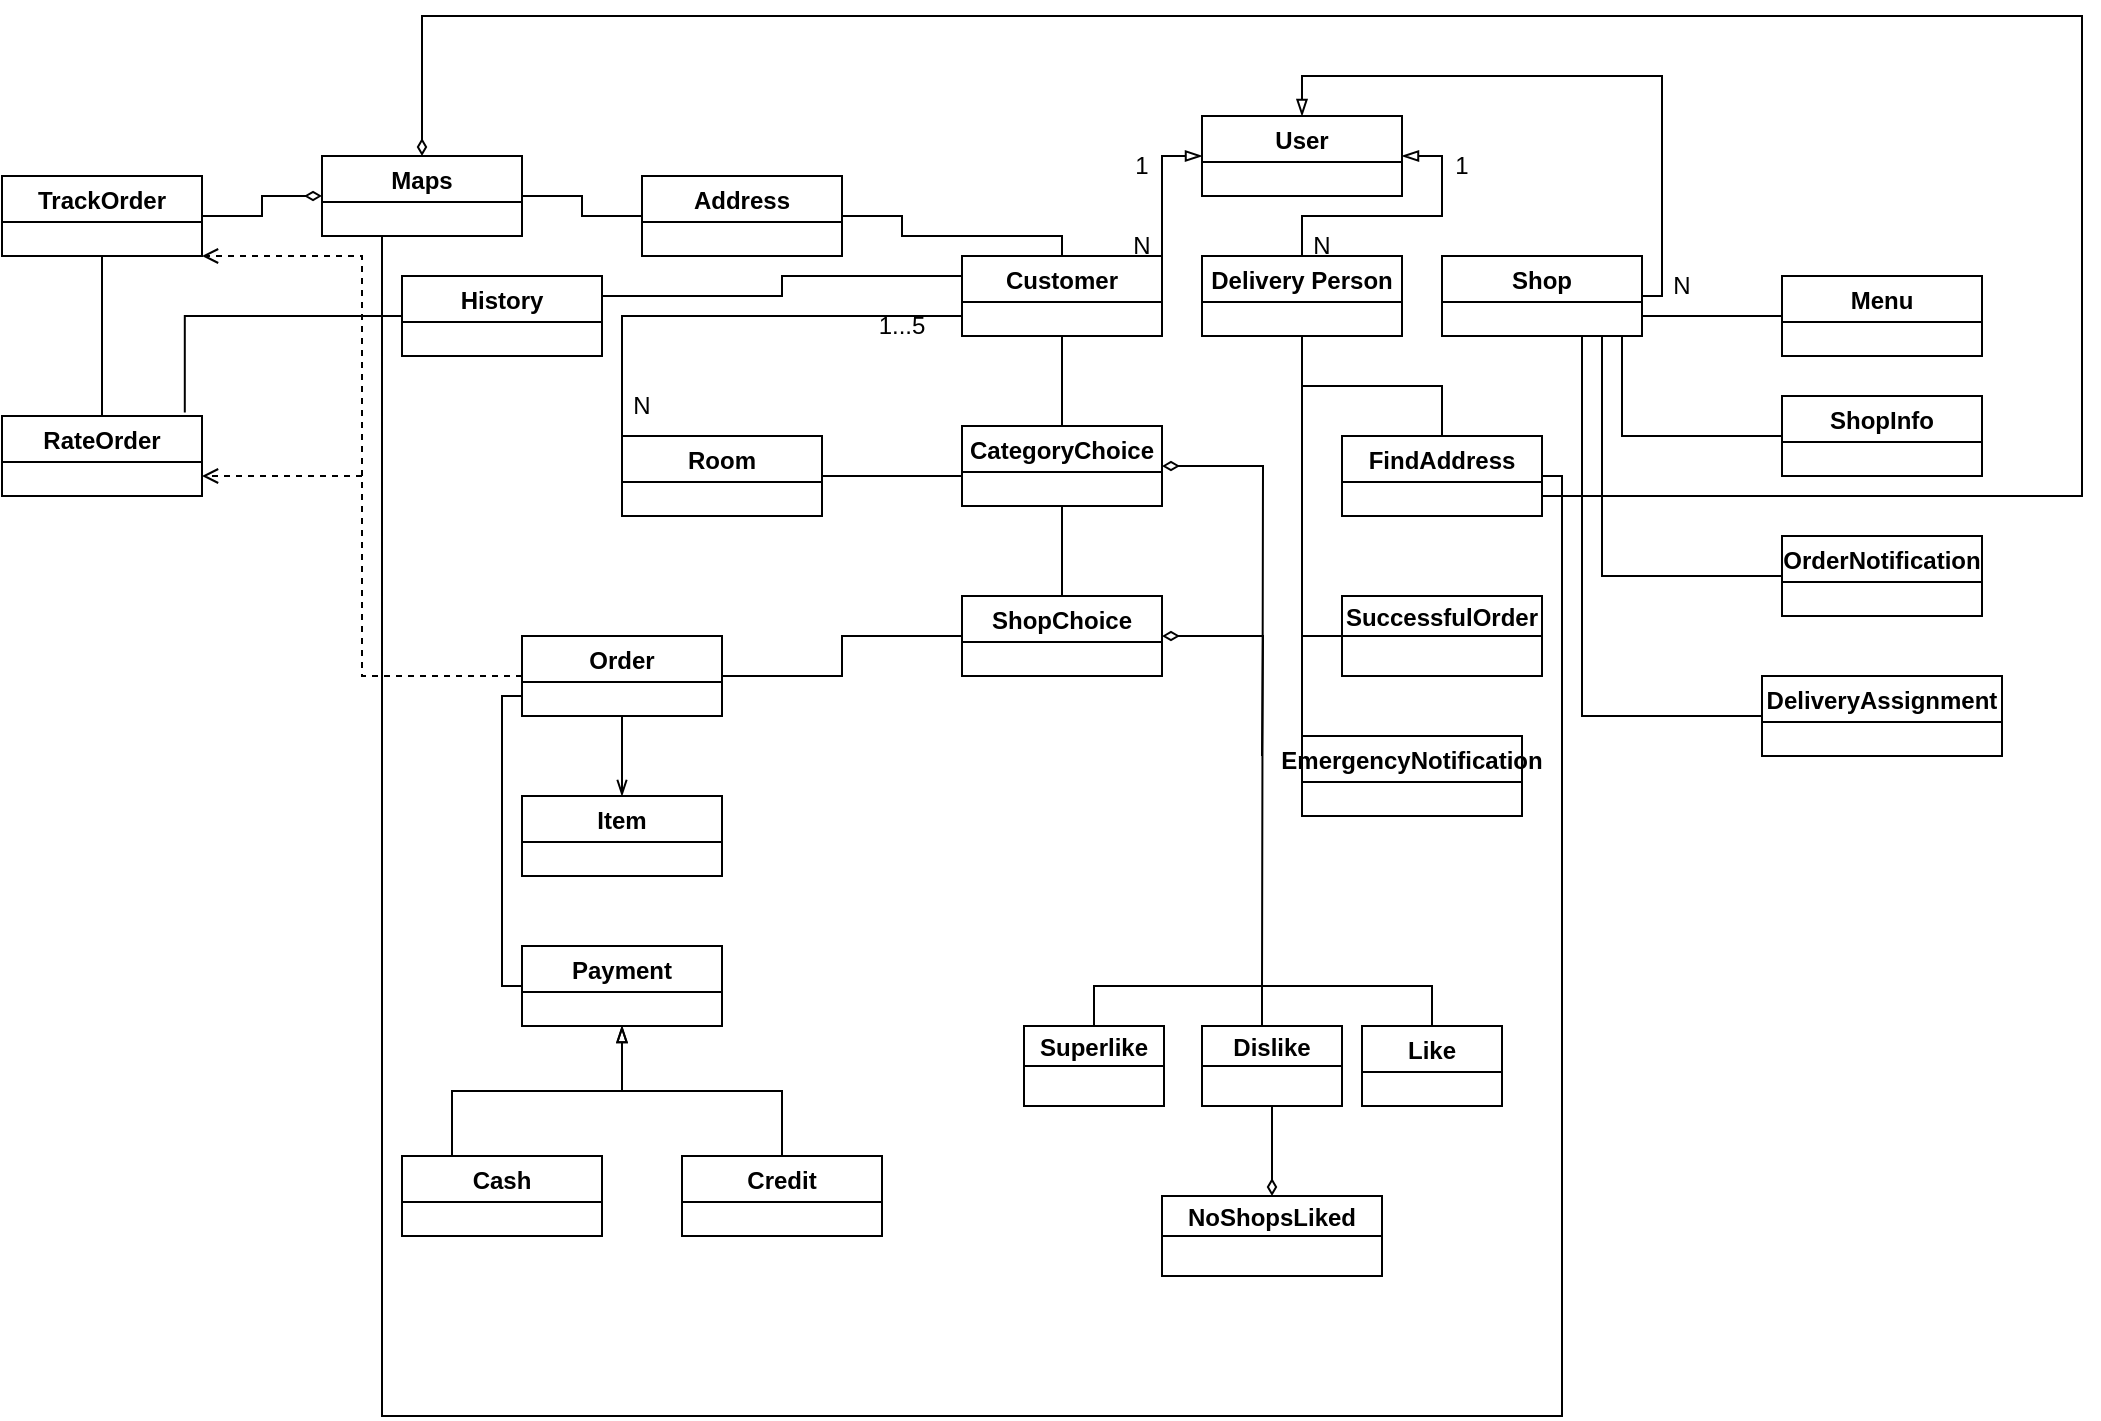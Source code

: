<mxfile version="17.1.3" type="device"><diagram id="C5RBs43oDa-KdzZeNtuy" name="Page-1"><mxGraphModel dx="1869" dy="579" grid="1" gridSize="10" guides="1" tooltips="1" connect="1" arrows="1" fold="1" page="1" pageScale="1" pageWidth="827" pageHeight="1169" math="0" shadow="0"><root><mxCell id="WIyWlLk6GJQsqaUBKTNV-0"/><mxCell id="WIyWlLk6GJQsqaUBKTNV-1" parent="WIyWlLk6GJQsqaUBKTNV-0"/><mxCell id="xjHALMykKhGBJ_4_-0D8-4" value="User" style="swimlane;" vertex="1" parent="WIyWlLk6GJQsqaUBKTNV-1"><mxGeometry x="370" y="150" width="100" height="40" as="geometry"/></mxCell><mxCell id="xjHALMykKhGBJ_4_-0D8-8" style="edgeStyle=orthogonalEdgeStyle;rounded=0;orthogonalLoop=1;jettySize=auto;html=1;entryX=0;entryY=0.5;entryDx=0;entryDy=0;endArrow=blockThin;endFill=0;" edge="1" parent="WIyWlLk6GJQsqaUBKTNV-1" source="xjHALMykKhGBJ_4_-0D8-5" target="xjHALMykKhGBJ_4_-0D8-4"><mxGeometry relative="1" as="geometry"><Array as="points"><mxPoint x="350" y="170"/></Array></mxGeometry></mxCell><mxCell id="xjHALMykKhGBJ_4_-0D8-32" style="edgeStyle=orthogonalEdgeStyle;rounded=0;orthogonalLoop=1;jettySize=auto;html=1;entryX=0.5;entryY=0;entryDx=0;entryDy=0;endArrow=none;endFill=0;" edge="1" parent="WIyWlLk6GJQsqaUBKTNV-1" source="xjHALMykKhGBJ_4_-0D8-5" target="xjHALMykKhGBJ_4_-0D8-31"><mxGeometry relative="1" as="geometry"><Array as="points"><mxPoint x="80" y="250"/></Array></mxGeometry></mxCell><mxCell id="xjHALMykKhGBJ_4_-0D8-60" style="edgeStyle=orthogonalEdgeStyle;rounded=0;orthogonalLoop=1;jettySize=auto;html=1;entryX=1;entryY=0.5;entryDx=0;entryDy=0;startArrow=none;startFill=0;endArrow=none;endFill=0;" edge="1" parent="WIyWlLk6GJQsqaUBKTNV-1" source="xjHALMykKhGBJ_4_-0D8-5" target="xjHALMykKhGBJ_4_-0D8-59"><mxGeometry relative="1" as="geometry"><Array as="points"><mxPoint x="300" y="210"/><mxPoint x="220" y="210"/><mxPoint x="220" y="200"/></Array></mxGeometry></mxCell><mxCell id="xjHALMykKhGBJ_4_-0D8-72" style="edgeStyle=orthogonalEdgeStyle;rounded=0;orthogonalLoop=1;jettySize=auto;html=1;exitX=0.5;exitY=1;exitDx=0;exitDy=0;entryX=0.5;entryY=0;entryDx=0;entryDy=0;startArrow=none;startFill=0;endArrow=none;endFill=0;" edge="1" parent="WIyWlLk6GJQsqaUBKTNV-1" source="xjHALMykKhGBJ_4_-0D8-5" target="xjHALMykKhGBJ_4_-0D8-53"><mxGeometry relative="1" as="geometry"/></mxCell><mxCell id="xjHALMykKhGBJ_4_-0D8-107" style="edgeStyle=orthogonalEdgeStyle;rounded=0;orthogonalLoop=1;jettySize=auto;html=1;exitX=0;exitY=0.25;exitDx=0;exitDy=0;entryX=1;entryY=0.25;entryDx=0;entryDy=0;startArrow=none;startFill=0;endArrow=none;endFill=0;" edge="1" parent="WIyWlLk6GJQsqaUBKTNV-1" source="xjHALMykKhGBJ_4_-0D8-5" target="xjHALMykKhGBJ_4_-0D8-106"><mxGeometry relative="1" as="geometry"/></mxCell><mxCell id="xjHALMykKhGBJ_4_-0D8-5" value="Customer" style="swimlane;" vertex="1" parent="WIyWlLk6GJQsqaUBKTNV-1"><mxGeometry x="250" y="220" width="100" height="40" as="geometry"/></mxCell><mxCell id="xjHALMykKhGBJ_4_-0D8-11" style="edgeStyle=orthogonalEdgeStyle;rounded=0;orthogonalLoop=1;jettySize=auto;html=1;entryX=1;entryY=0.5;entryDx=0;entryDy=0;endArrow=blockThin;endFill=0;" edge="1" parent="WIyWlLk6GJQsqaUBKTNV-1" source="xjHALMykKhGBJ_4_-0D8-6" target="xjHALMykKhGBJ_4_-0D8-4"><mxGeometry relative="1" as="geometry"/></mxCell><mxCell id="xjHALMykKhGBJ_4_-0D8-93" style="edgeStyle=orthogonalEdgeStyle;rounded=0;orthogonalLoop=1;jettySize=auto;html=1;entryX=0.5;entryY=0;entryDx=0;entryDy=0;startArrow=none;startFill=0;endArrow=none;endFill=0;" edge="1" parent="WIyWlLk6GJQsqaUBKTNV-1" source="xjHALMykKhGBJ_4_-0D8-6" target="xjHALMykKhGBJ_4_-0D8-92"><mxGeometry relative="1" as="geometry"/></mxCell><mxCell id="xjHALMykKhGBJ_4_-0D8-95" style="edgeStyle=orthogonalEdgeStyle;rounded=0;orthogonalLoop=1;jettySize=auto;html=1;startArrow=none;startFill=0;endArrow=none;endFill=0;" edge="1" parent="WIyWlLk6GJQsqaUBKTNV-1" source="xjHALMykKhGBJ_4_-0D8-6" target="xjHALMykKhGBJ_4_-0D8-94"><mxGeometry relative="1" as="geometry"><Array as="points"><mxPoint x="420" y="410"/></Array></mxGeometry></mxCell><mxCell id="xjHALMykKhGBJ_4_-0D8-105" style="edgeStyle=orthogonalEdgeStyle;rounded=0;orthogonalLoop=1;jettySize=auto;html=1;entryX=0;entryY=0.5;entryDx=0;entryDy=0;startArrow=none;startFill=0;endArrow=none;endFill=0;" edge="1" parent="WIyWlLk6GJQsqaUBKTNV-1" source="xjHALMykKhGBJ_4_-0D8-6" target="xjHALMykKhGBJ_4_-0D8-104"><mxGeometry relative="1" as="geometry"><Array as="points"><mxPoint x="420" y="480"/></Array></mxGeometry></mxCell><mxCell id="xjHALMykKhGBJ_4_-0D8-6" value="Delivery Person" style="swimlane;" vertex="1" parent="WIyWlLk6GJQsqaUBKTNV-1"><mxGeometry x="370" y="220" width="100" height="40" as="geometry"/></mxCell><mxCell id="xjHALMykKhGBJ_4_-0D8-14" style="edgeStyle=orthogonalEdgeStyle;rounded=0;orthogonalLoop=1;jettySize=auto;html=1;entryX=0.5;entryY=0;entryDx=0;entryDy=0;endArrow=blockThin;endFill=0;" edge="1" parent="WIyWlLk6GJQsqaUBKTNV-1" source="xjHALMykKhGBJ_4_-0D8-7" target="xjHALMykKhGBJ_4_-0D8-4"><mxGeometry relative="1" as="geometry"><Array as="points"><mxPoint x="600" y="240"/><mxPoint x="600" y="130"/><mxPoint x="420" y="130"/></Array></mxGeometry></mxCell><mxCell id="xjHALMykKhGBJ_4_-0D8-100" style="edgeStyle=orthogonalEdgeStyle;rounded=0;orthogonalLoop=1;jettySize=auto;html=1;entryX=0;entryY=0.5;entryDx=0;entryDy=0;startArrow=none;startFill=0;endArrow=none;endFill=0;" edge="1" parent="WIyWlLk6GJQsqaUBKTNV-1" source="xjHALMykKhGBJ_4_-0D8-7" target="xjHALMykKhGBJ_4_-0D8-96"><mxGeometry relative="1" as="geometry"><Array as="points"><mxPoint x="610" y="250"/><mxPoint x="610" y="250"/></Array></mxGeometry></mxCell><mxCell id="xjHALMykKhGBJ_4_-0D8-101" style="edgeStyle=orthogonalEdgeStyle;rounded=0;orthogonalLoop=1;jettySize=auto;html=1;entryX=0;entryY=0.5;entryDx=0;entryDy=0;startArrow=none;startFill=0;endArrow=none;endFill=0;" edge="1" parent="WIyWlLk6GJQsqaUBKTNV-1" target="xjHALMykKhGBJ_4_-0D8-97"><mxGeometry relative="1" as="geometry"><mxPoint x="580" y="260" as="sourcePoint"/><Array as="points"><mxPoint x="580" y="310"/></Array></mxGeometry></mxCell><mxCell id="xjHALMykKhGBJ_4_-0D8-102" style="edgeStyle=orthogonalEdgeStyle;rounded=0;orthogonalLoop=1;jettySize=auto;html=1;exitX=0.5;exitY=1;exitDx=0;exitDy=0;entryX=0;entryY=0.5;entryDx=0;entryDy=0;startArrow=none;startFill=0;endArrow=none;endFill=0;" edge="1" parent="WIyWlLk6GJQsqaUBKTNV-1" source="xjHALMykKhGBJ_4_-0D8-7" target="xjHALMykKhGBJ_4_-0D8-98"><mxGeometry relative="1" as="geometry"><Array as="points"><mxPoint x="570" y="260"/><mxPoint x="570" y="380"/></Array></mxGeometry></mxCell><mxCell id="xjHALMykKhGBJ_4_-0D8-103" style="edgeStyle=orthogonalEdgeStyle;rounded=0;orthogonalLoop=1;jettySize=auto;html=1;entryX=0;entryY=0.5;entryDx=0;entryDy=0;startArrow=none;startFill=0;endArrow=none;endFill=0;exitX=0.5;exitY=1;exitDx=0;exitDy=0;" edge="1" parent="WIyWlLk6GJQsqaUBKTNV-1" source="xjHALMykKhGBJ_4_-0D8-7" target="xjHALMykKhGBJ_4_-0D8-99"><mxGeometry relative="1" as="geometry"><Array as="points"><mxPoint x="560" y="260"/><mxPoint x="560" y="450"/></Array></mxGeometry></mxCell><mxCell id="xjHALMykKhGBJ_4_-0D8-7" value="Shop" style="swimlane;" vertex="1" parent="WIyWlLk6GJQsqaUBKTNV-1"><mxGeometry x="490" y="220" width="100" height="40" as="geometry"/></mxCell><mxCell id="xjHALMykKhGBJ_4_-0D8-9" value="N" style="text;html=1;strokeColor=none;fillColor=none;align=center;verticalAlign=middle;whiteSpace=wrap;rounded=0;" vertex="1" parent="WIyWlLk6GJQsqaUBKTNV-1"><mxGeometry x="310" y="200" width="60" height="30" as="geometry"/></mxCell><mxCell id="xjHALMykKhGBJ_4_-0D8-10" value="1" style="text;html=1;strokeColor=none;fillColor=none;align=center;verticalAlign=middle;whiteSpace=wrap;rounded=0;" vertex="1" parent="WIyWlLk6GJQsqaUBKTNV-1"><mxGeometry x="310" y="160" width="60" height="30" as="geometry"/></mxCell><mxCell id="xjHALMykKhGBJ_4_-0D8-12" value="N" style="text;html=1;strokeColor=none;fillColor=none;align=center;verticalAlign=middle;whiteSpace=wrap;rounded=0;" vertex="1" parent="WIyWlLk6GJQsqaUBKTNV-1"><mxGeometry x="400" y="200" width="60" height="30" as="geometry"/></mxCell><mxCell id="xjHALMykKhGBJ_4_-0D8-13" value="1" style="text;html=1;strokeColor=none;fillColor=none;align=center;verticalAlign=middle;whiteSpace=wrap;rounded=0;" vertex="1" parent="WIyWlLk6GJQsqaUBKTNV-1"><mxGeometry x="470" y="160" width="60" height="30" as="geometry"/></mxCell><mxCell id="xjHALMykKhGBJ_4_-0D8-18" value="N" style="text;html=1;strokeColor=none;fillColor=none;align=center;verticalAlign=middle;whiteSpace=wrap;rounded=0;" vertex="1" parent="WIyWlLk6GJQsqaUBKTNV-1"><mxGeometry x="580" y="220" width="60" height="30" as="geometry"/></mxCell><mxCell id="xjHALMykKhGBJ_4_-0D8-54" style="edgeStyle=orthogonalEdgeStyle;rounded=0;orthogonalLoop=1;jettySize=auto;html=1;exitX=1;exitY=0.5;exitDx=0;exitDy=0;entryX=0;entryY=0.5;entryDx=0;entryDy=0;startArrow=none;startFill=0;endArrow=none;endFill=0;" edge="1" parent="WIyWlLk6GJQsqaUBKTNV-1" source="xjHALMykKhGBJ_4_-0D8-31" target="xjHALMykKhGBJ_4_-0D8-53"><mxGeometry relative="1" as="geometry"><Array as="points"><mxPoint x="250" y="330"/></Array></mxGeometry></mxCell><mxCell id="xjHALMykKhGBJ_4_-0D8-31" value="Room" style="swimlane;" vertex="1" parent="WIyWlLk6GJQsqaUBKTNV-1"><mxGeometry x="80" y="310" width="100" height="40" as="geometry"/></mxCell><mxCell id="xjHALMykKhGBJ_4_-0D8-33" value="1...5" style="text;html=1;strokeColor=none;fillColor=none;align=center;verticalAlign=middle;whiteSpace=wrap;rounded=0;" vertex="1" parent="WIyWlLk6GJQsqaUBKTNV-1"><mxGeometry x="190" y="240" width="60" height="30" as="geometry"/></mxCell><mxCell id="xjHALMykKhGBJ_4_-0D8-34" value="N" style="text;html=1;strokeColor=none;fillColor=none;align=center;verticalAlign=middle;whiteSpace=wrap;rounded=0;" vertex="1" parent="WIyWlLk6GJQsqaUBKTNV-1"><mxGeometry x="60" y="280" width="60" height="30" as="geometry"/></mxCell><mxCell id="xjHALMykKhGBJ_4_-0D8-90" style="edgeStyle=orthogonalEdgeStyle;rounded=0;orthogonalLoop=1;jettySize=auto;html=1;entryX=1;entryY=1;entryDx=0;entryDy=0;startArrow=none;startFill=0;endArrow=open;endFill=0;dashed=1;" edge="1" parent="WIyWlLk6GJQsqaUBKTNV-1" source="xjHALMykKhGBJ_4_-0D8-35" target="xjHALMykKhGBJ_4_-0D8-86"><mxGeometry relative="1" as="geometry"><Array as="points"><mxPoint x="-50" y="430"/><mxPoint x="-50" y="220"/></Array></mxGeometry></mxCell><mxCell id="xjHALMykKhGBJ_4_-0D8-91" style="edgeStyle=orthogonalEdgeStyle;rounded=0;orthogonalLoop=1;jettySize=auto;html=1;entryX=1;entryY=0.75;entryDx=0;entryDy=0;dashed=1;startArrow=none;startFill=0;endArrow=open;endFill=0;" edge="1" parent="WIyWlLk6GJQsqaUBKTNV-1" source="xjHALMykKhGBJ_4_-0D8-35" target="xjHALMykKhGBJ_4_-0D8-88"><mxGeometry relative="1" as="geometry"><Array as="points"><mxPoint x="-50" y="430"/><mxPoint x="-50" y="330"/></Array></mxGeometry></mxCell><mxCell id="xjHALMykKhGBJ_4_-0D8-35" value="Order" style="swimlane;" vertex="1" parent="WIyWlLk6GJQsqaUBKTNV-1"><mxGeometry x="30" y="410" width="100" height="40" as="geometry"/></mxCell><mxCell id="xjHALMykKhGBJ_4_-0D8-50" style="edgeStyle=orthogonalEdgeStyle;rounded=0;orthogonalLoop=1;jettySize=auto;html=1;exitX=0;exitY=0.75;exitDx=0;exitDy=0;entryX=0;entryY=0.5;entryDx=0;entryDy=0;startArrow=none;startFill=0;endArrow=none;endFill=0;" edge="1" parent="WIyWlLk6GJQsqaUBKTNV-1" source="xjHALMykKhGBJ_4_-0D8-35" target="xjHALMykKhGBJ_4_-0D8-49"><mxGeometry relative="1" as="geometry"><mxPoint x="230" y="340" as="sourcePoint"/><Array as="points"><mxPoint x="20" y="440"/><mxPoint x="20" y="585"/></Array></mxGeometry></mxCell><mxCell id="xjHALMykKhGBJ_4_-0D8-45" style="edgeStyle=orthogonalEdgeStyle;rounded=0;orthogonalLoop=1;jettySize=auto;html=1;exitX=0.5;exitY=1;exitDx=0;exitDy=0;entryX=0.5;entryY=0;entryDx=0;entryDy=0;startArrow=none;startFill=0;endArrow=openThin;endFill=0;" edge="1" parent="WIyWlLk6GJQsqaUBKTNV-1" source="xjHALMykKhGBJ_4_-0D8-35" target="xjHALMykKhGBJ_4_-0D8-44"><mxGeometry relative="1" as="geometry"><mxPoint x="300" y="500" as="sourcePoint"/></mxGeometry></mxCell><mxCell id="xjHALMykKhGBJ_4_-0D8-44" value="Item" style="swimlane;startSize=23;" vertex="1" parent="WIyWlLk6GJQsqaUBKTNV-1"><mxGeometry x="30" y="490" width="100" height="40" as="geometry"/></mxCell><mxCell id="xjHALMykKhGBJ_4_-0D8-67" value="" style="edgeStyle=orthogonalEdgeStyle;rounded=0;orthogonalLoop=1;jettySize=auto;html=1;startArrow=blockThin;startFill=0;endArrow=none;endFill=0;entryX=0.25;entryY=0;entryDx=0;entryDy=0;" edge="1" parent="WIyWlLk6GJQsqaUBKTNV-1" source="xjHALMykKhGBJ_4_-0D8-49" target="xjHALMykKhGBJ_4_-0D8-65"><mxGeometry relative="1" as="geometry"/></mxCell><mxCell id="xjHALMykKhGBJ_4_-0D8-49" value="Payment" style="swimlane;" vertex="1" parent="WIyWlLk6GJQsqaUBKTNV-1"><mxGeometry x="30" y="565" width="100" height="40" as="geometry"/></mxCell><mxCell id="xjHALMykKhGBJ_4_-0D8-56" style="edgeStyle=orthogonalEdgeStyle;rounded=0;orthogonalLoop=1;jettySize=auto;html=1;exitX=0.5;exitY=1;exitDx=0;exitDy=0;entryX=0.5;entryY=0;entryDx=0;entryDy=0;startArrow=none;startFill=0;endArrow=none;endFill=0;" edge="1" parent="WIyWlLk6GJQsqaUBKTNV-1" source="xjHALMykKhGBJ_4_-0D8-53" target="xjHALMykKhGBJ_4_-0D8-55"><mxGeometry relative="1" as="geometry"/></mxCell><mxCell id="xjHALMykKhGBJ_4_-0D8-82" style="edgeStyle=orthogonalEdgeStyle;rounded=0;orthogonalLoop=1;jettySize=auto;html=1;startArrow=diamondThin;startFill=0;endArrow=none;endFill=0;" edge="1" parent="WIyWlLk6GJQsqaUBKTNV-1" source="xjHALMykKhGBJ_4_-0D8-53"><mxGeometry relative="1" as="geometry"><mxPoint x="400" y="590" as="targetPoint"/></mxGeometry></mxCell><mxCell id="xjHALMykKhGBJ_4_-0D8-53" value="CategoryChoice" style="swimlane;" vertex="1" parent="WIyWlLk6GJQsqaUBKTNV-1"><mxGeometry x="250" y="305" width="100" height="40" as="geometry"/></mxCell><mxCell id="xjHALMykKhGBJ_4_-0D8-57" style="edgeStyle=orthogonalEdgeStyle;rounded=0;orthogonalLoop=1;jettySize=auto;html=1;exitX=0;exitY=0.5;exitDx=0;exitDy=0;entryX=1;entryY=0.5;entryDx=0;entryDy=0;startArrow=none;startFill=0;endArrow=none;endFill=0;" edge="1" parent="WIyWlLk6GJQsqaUBKTNV-1" source="xjHALMykKhGBJ_4_-0D8-55" target="xjHALMykKhGBJ_4_-0D8-35"><mxGeometry relative="1" as="geometry"/></mxCell><mxCell id="xjHALMykKhGBJ_4_-0D8-83" style="edgeStyle=orthogonalEdgeStyle;rounded=0;orthogonalLoop=1;jettySize=auto;html=1;startArrow=diamondThin;startFill=0;endArrow=none;endFill=0;" edge="1" parent="WIyWlLk6GJQsqaUBKTNV-1" source="xjHALMykKhGBJ_4_-0D8-55"><mxGeometry relative="1" as="geometry"><mxPoint x="400" y="470" as="targetPoint"/></mxGeometry></mxCell><mxCell id="xjHALMykKhGBJ_4_-0D8-55" value="ShopChoice" style="swimlane;" vertex="1" parent="WIyWlLk6GJQsqaUBKTNV-1"><mxGeometry x="250" y="390" width="100" height="40" as="geometry"/></mxCell><mxCell id="xjHALMykKhGBJ_4_-0D8-62" value="" style="edgeStyle=orthogonalEdgeStyle;rounded=0;orthogonalLoop=1;jettySize=auto;html=1;startArrow=none;startFill=0;endArrow=none;endFill=0;" edge="1" parent="WIyWlLk6GJQsqaUBKTNV-1" source="xjHALMykKhGBJ_4_-0D8-59" target="xjHALMykKhGBJ_4_-0D8-61"><mxGeometry relative="1" as="geometry"/></mxCell><mxCell id="xjHALMykKhGBJ_4_-0D8-59" value="Address" style="swimlane;" vertex="1" parent="WIyWlLk6GJQsqaUBKTNV-1"><mxGeometry x="90" y="180" width="100" height="40" as="geometry"/></mxCell><mxCell id="xjHALMykKhGBJ_4_-0D8-87" style="edgeStyle=orthogonalEdgeStyle;rounded=0;orthogonalLoop=1;jettySize=auto;html=1;entryX=1;entryY=0.5;entryDx=0;entryDy=0;startArrow=diamondThin;startFill=0;endArrow=none;endFill=0;" edge="1" parent="WIyWlLk6GJQsqaUBKTNV-1" source="xjHALMykKhGBJ_4_-0D8-61" target="xjHALMykKhGBJ_4_-0D8-86"><mxGeometry relative="1" as="geometry"/></mxCell><mxCell id="xjHALMykKhGBJ_4_-0D8-61" value="Maps" style="swimlane;" vertex="1" parent="WIyWlLk6GJQsqaUBKTNV-1"><mxGeometry x="-70" y="170" width="100" height="40" as="geometry"/></mxCell><mxCell id="xjHALMykKhGBJ_4_-0D8-65" value="Cash" style="swimlane;" vertex="1" parent="WIyWlLk6GJQsqaUBKTNV-1"><mxGeometry x="-30" y="670" width="100" height="40" as="geometry"/></mxCell><mxCell id="xjHALMykKhGBJ_4_-0D8-74" style="edgeStyle=orthogonalEdgeStyle;rounded=0;orthogonalLoop=1;jettySize=auto;html=1;entryX=0.5;entryY=1;entryDx=0;entryDy=0;startArrow=none;startFill=0;endArrow=blockThin;endFill=0;" edge="1" parent="WIyWlLk6GJQsqaUBKTNV-1" source="xjHALMykKhGBJ_4_-0D8-68" target="xjHALMykKhGBJ_4_-0D8-49"><mxGeometry relative="1" as="geometry"/></mxCell><mxCell id="xjHALMykKhGBJ_4_-0D8-68" value="Credit" style="swimlane;" vertex="1" parent="WIyWlLk6GJQsqaUBKTNV-1"><mxGeometry x="110" y="670" width="100" height="40" as="geometry"/></mxCell><mxCell id="xjHALMykKhGBJ_4_-0D8-75" value="Like" style="swimlane;" vertex="1" parent="WIyWlLk6GJQsqaUBKTNV-1"><mxGeometry x="450" y="605" width="70" height="40" as="geometry"/></mxCell><mxCell id="xjHALMykKhGBJ_4_-0D8-81" style="edgeStyle=orthogonalEdgeStyle;rounded=0;orthogonalLoop=1;jettySize=auto;html=1;exitX=0.5;exitY=0;exitDx=0;exitDy=0;startArrow=none;startFill=0;endArrow=none;endFill=0;" edge="1" parent="WIyWlLk6GJQsqaUBKTNV-1" source="xjHALMykKhGBJ_4_-0D8-76"><mxGeometry relative="1" as="geometry"><mxPoint x="400" y="586" as="targetPoint"/></mxGeometry></mxCell><mxCell id="xjHALMykKhGBJ_4_-0D8-84" style="edgeStyle=orthogonalEdgeStyle;rounded=0;orthogonalLoop=1;jettySize=auto;html=1;startArrow=none;startFill=0;endArrow=diamondThin;endFill=0;" edge="1" parent="WIyWlLk6GJQsqaUBKTNV-1" source="xjHALMykKhGBJ_4_-0D8-76"><mxGeometry relative="1" as="geometry"><mxPoint x="405" y="690" as="targetPoint"/></mxGeometry></mxCell><mxCell id="xjHALMykKhGBJ_4_-0D8-76" value="Dislike" style="swimlane;startSize=20;" vertex="1" parent="WIyWlLk6GJQsqaUBKTNV-1"><mxGeometry x="370" y="605" width="70" height="40" as="geometry"/></mxCell><mxCell id="xjHALMykKhGBJ_4_-0D8-80" style="edgeStyle=orthogonalEdgeStyle;rounded=0;orthogonalLoop=1;jettySize=auto;html=1;exitX=0.5;exitY=0;exitDx=0;exitDy=0;entryX=0.5;entryY=0;entryDx=0;entryDy=0;startArrow=none;startFill=0;endArrow=none;endFill=0;" edge="1" parent="WIyWlLk6GJQsqaUBKTNV-1" source="xjHALMykKhGBJ_4_-0D8-79" target="xjHALMykKhGBJ_4_-0D8-75"><mxGeometry relative="1" as="geometry"/></mxCell><mxCell id="xjHALMykKhGBJ_4_-0D8-79" value="Superlike" style="swimlane;startSize=20;" vertex="1" parent="WIyWlLk6GJQsqaUBKTNV-1"><mxGeometry x="281" y="605" width="70" height="40" as="geometry"/></mxCell><mxCell id="xjHALMykKhGBJ_4_-0D8-85" value="NoShopsLiked" style="swimlane;startSize=20;" vertex="1" parent="WIyWlLk6GJQsqaUBKTNV-1"><mxGeometry x="350" y="690" width="110" height="40" as="geometry"/></mxCell><mxCell id="xjHALMykKhGBJ_4_-0D8-89" value="" style="edgeStyle=orthogonalEdgeStyle;rounded=0;orthogonalLoop=1;jettySize=auto;html=1;startArrow=none;startFill=0;endArrow=none;endFill=0;" edge="1" parent="WIyWlLk6GJQsqaUBKTNV-1" source="xjHALMykKhGBJ_4_-0D8-86" target="xjHALMykKhGBJ_4_-0D8-88"><mxGeometry relative="1" as="geometry"/></mxCell><mxCell id="xjHALMykKhGBJ_4_-0D8-86" value="TrackOrder" style="swimlane;" vertex="1" parent="WIyWlLk6GJQsqaUBKTNV-1"><mxGeometry x="-230" y="180" width="100" height="40" as="geometry"/></mxCell><mxCell id="xjHALMykKhGBJ_4_-0D8-88" value="RateOrder" style="swimlane;" vertex="1" parent="WIyWlLk6GJQsqaUBKTNV-1"><mxGeometry x="-230" y="300" width="100" height="40" as="geometry"/></mxCell><mxCell id="xjHALMykKhGBJ_4_-0D8-113" style="edgeStyle=orthogonalEdgeStyle;rounded=0;orthogonalLoop=1;jettySize=auto;html=1;entryX=0.5;entryY=1;entryDx=0;entryDy=0;startArrow=none;startFill=0;endArrow=none;endFill=0;" edge="1" parent="WIyWlLk6GJQsqaUBKTNV-1" source="xjHALMykKhGBJ_4_-0D8-92" target="xjHALMykKhGBJ_4_-0D8-61"><mxGeometry relative="1" as="geometry"><Array as="points"><mxPoint x="550" y="330"/><mxPoint x="550" y="800"/><mxPoint x="-40" y="800"/><mxPoint x="-40" y="210"/></Array></mxGeometry></mxCell><mxCell id="xjHALMykKhGBJ_4_-0D8-92" value="FindAddress" style="swimlane;" vertex="1" parent="WIyWlLk6GJQsqaUBKTNV-1"><mxGeometry x="440" y="310" width="100" height="40" as="geometry"/></mxCell><mxCell id="xjHALMykKhGBJ_4_-0D8-94" value="SuccessfulOrder" style="swimlane;startSize=20;" vertex="1" parent="WIyWlLk6GJQsqaUBKTNV-1"><mxGeometry x="440" y="390" width="100" height="40" as="geometry"/></mxCell><mxCell id="xjHALMykKhGBJ_4_-0D8-96" value="Menu" style="swimlane;" vertex="1" parent="WIyWlLk6GJQsqaUBKTNV-1"><mxGeometry x="660" y="230" width="100" height="40" as="geometry"/></mxCell><mxCell id="xjHALMykKhGBJ_4_-0D8-114" style="edgeStyle=orthogonalEdgeStyle;rounded=0;orthogonalLoop=1;jettySize=auto;html=1;entryX=0.5;entryY=0;entryDx=0;entryDy=0;startArrow=none;startFill=0;endArrow=diamondThin;endFill=0;" edge="1" parent="WIyWlLk6GJQsqaUBKTNV-1" target="xjHALMykKhGBJ_4_-0D8-61"><mxGeometry relative="1" as="geometry"><mxPoint x="540" y="340" as="sourcePoint"/><Array as="points"><mxPoint x="540" y="340"/><mxPoint x="810" y="340"/><mxPoint x="810" y="100"/><mxPoint x="-20" y="100"/></Array></mxGeometry></mxCell><mxCell id="xjHALMykKhGBJ_4_-0D8-97" value="ShopInfo" style="swimlane;" vertex="1" parent="WIyWlLk6GJQsqaUBKTNV-1"><mxGeometry x="660" y="290" width="100" height="40" as="geometry"/></mxCell><mxCell id="xjHALMykKhGBJ_4_-0D8-98" value="OrderNotification" style="swimlane;" vertex="1" parent="WIyWlLk6GJQsqaUBKTNV-1"><mxGeometry x="660" y="360" width="100" height="40" as="geometry"/></mxCell><mxCell id="xjHALMykKhGBJ_4_-0D8-99" value="DeliveryAssignment" style="swimlane;" vertex="1" parent="WIyWlLk6GJQsqaUBKTNV-1"><mxGeometry x="650" y="430" width="120" height="40" as="geometry"/></mxCell><mxCell id="xjHALMykKhGBJ_4_-0D8-104" value="EmergencyNotification" style="swimlane;" vertex="1" parent="WIyWlLk6GJQsqaUBKTNV-1"><mxGeometry x="420" y="460" width="110" height="40" as="geometry"/></mxCell><mxCell id="xjHALMykKhGBJ_4_-0D8-108" style="edgeStyle=orthogonalEdgeStyle;rounded=0;orthogonalLoop=1;jettySize=auto;html=1;exitX=0;exitY=0.5;exitDx=0;exitDy=0;entryX=0.914;entryY=-0.045;entryDx=0;entryDy=0;entryPerimeter=0;startArrow=none;startFill=0;endArrow=none;endFill=0;" edge="1" parent="WIyWlLk6GJQsqaUBKTNV-1" source="xjHALMykKhGBJ_4_-0D8-106" target="xjHALMykKhGBJ_4_-0D8-88"><mxGeometry relative="1" as="geometry"/></mxCell><mxCell id="xjHALMykKhGBJ_4_-0D8-106" value="History" style="swimlane;" vertex="1" parent="WIyWlLk6GJQsqaUBKTNV-1"><mxGeometry x="-30" y="230" width="100" height="40" as="geometry"/></mxCell></root></mxGraphModel></diagram></mxfile>